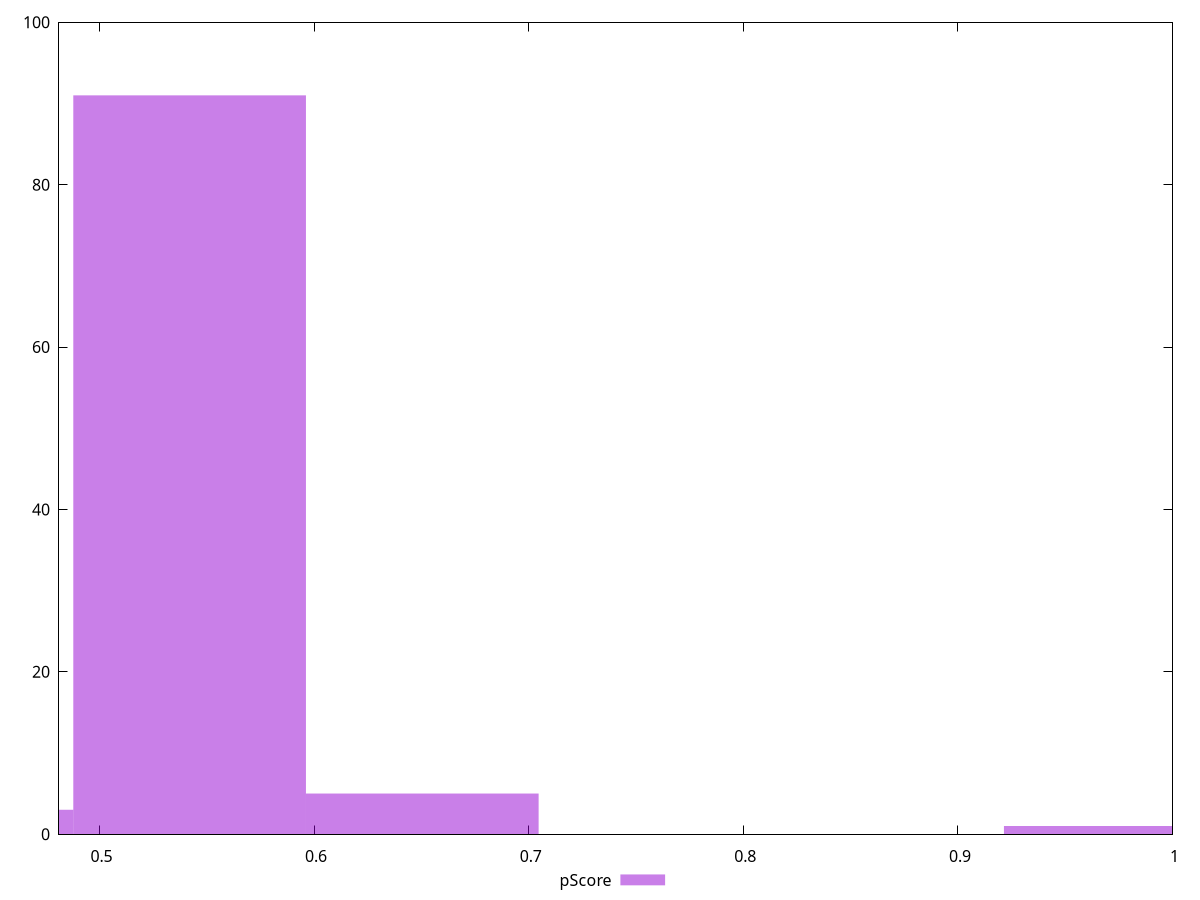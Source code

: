 reset

$pScore <<EOF
0.9756679508339045 1
0.5420377504632803 91
0.6504453005559363 5
0.4336302003706242 3
EOF

set key outside below
set boxwidth 0.10840755009265605
set xrange [0.4811764705882353:1]
set yrange [0:100]
set trange [0:100]
set style fill transparent solid 0.5 noborder
set terminal svg size 640, 490 enhanced background rgb 'white'
set output "reports/report_00032_2021-02-25T10-28-15.087Z/uses-http2/samples/music/pScore/histogram.svg"

plot $pScore title "pScore" with boxes

reset
